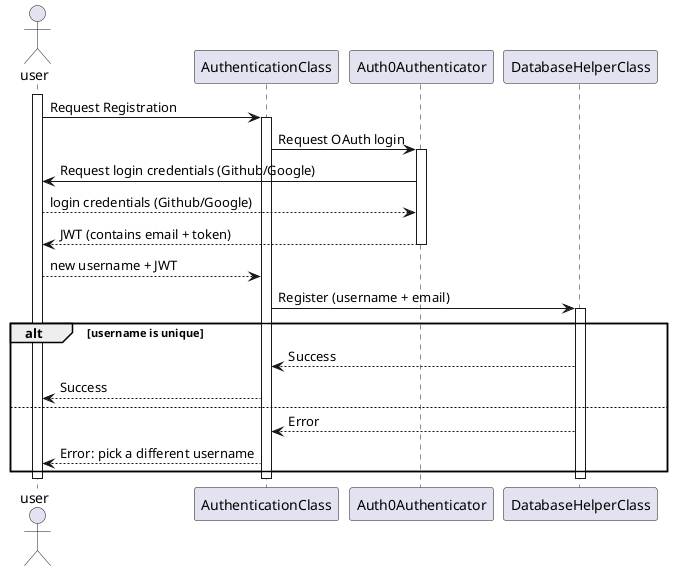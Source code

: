 @startuml

actor user

participant AuthenticationClass as a
participant Auth0Authenticator as auth0
participant DatabaseHelperClass as db


'activate user
''        user -> a: Registration Request
''        activate a
''                a -> user: Request username
''                alt username unique and accepted
''                a --> user: Username accepted
''                        a -> auth0: Request OAuth Login
''                        auth0 -> user: Request Authentication (Google/GitHub)
''                        user --> auth0: authentication credentials (Google/Github)
''                        a -> db: Save user information
''                        activate db
''                                db --> a: Success
''                                deactivate db
''                        auth0 --> a: email
''                        a --> a: token
''                        a --> user: Success
''                deactivate a
''        else
''                a --> user: Username already in use, try a different one
'deactivate user
'
activate user
        user -> a: Request Registration
        activate a
                a -> auth0: Request OAuth login
                activate auth0
                        auth0 -> user: Request login credentials (Github/Google)
                        user --> auth0: login credentials (Github/Google)
                        auth0 --> user: JWT (contains email + token)
                deactivate auth0
                user --> a: new username + JWT
                a -> db: Register (username + email)
                activate db
                        alt username is unique
                                db --> a: Success
                                a --> user: Success
                        else
                                db --> a: Error
                                a --> user: Error: pick a different username
                        end
                deactivate db
                deactivate a
deactivate user

        


                
                
@enduml
